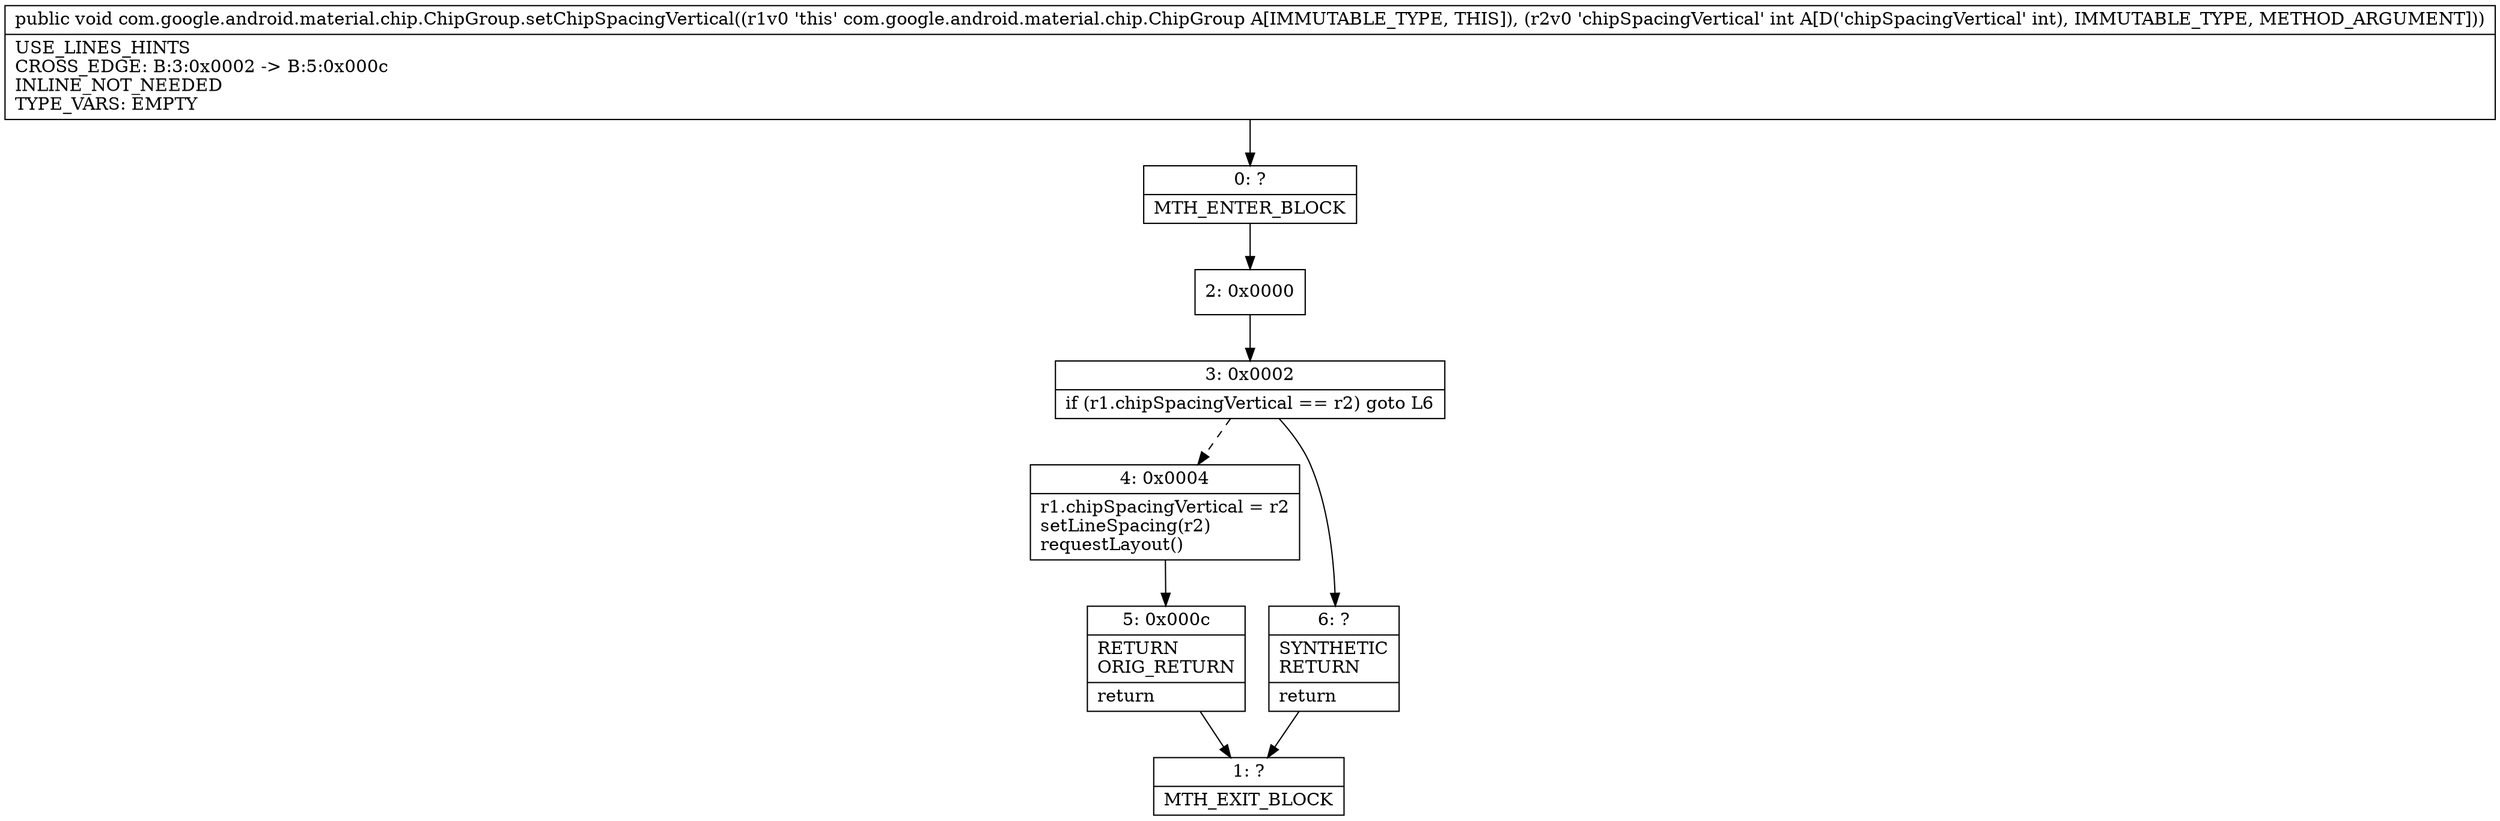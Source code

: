 digraph "CFG forcom.google.android.material.chip.ChipGroup.setChipSpacingVertical(I)V" {
Node_0 [shape=record,label="{0\:\ ?|MTH_ENTER_BLOCK\l}"];
Node_2 [shape=record,label="{2\:\ 0x0000}"];
Node_3 [shape=record,label="{3\:\ 0x0002|if (r1.chipSpacingVertical == r2) goto L6\l}"];
Node_4 [shape=record,label="{4\:\ 0x0004|r1.chipSpacingVertical = r2\lsetLineSpacing(r2)\lrequestLayout()\l}"];
Node_5 [shape=record,label="{5\:\ 0x000c|RETURN\lORIG_RETURN\l|return\l}"];
Node_1 [shape=record,label="{1\:\ ?|MTH_EXIT_BLOCK\l}"];
Node_6 [shape=record,label="{6\:\ ?|SYNTHETIC\lRETURN\l|return\l}"];
MethodNode[shape=record,label="{public void com.google.android.material.chip.ChipGroup.setChipSpacingVertical((r1v0 'this' com.google.android.material.chip.ChipGroup A[IMMUTABLE_TYPE, THIS]), (r2v0 'chipSpacingVertical' int A[D('chipSpacingVertical' int), IMMUTABLE_TYPE, METHOD_ARGUMENT]))  | USE_LINES_HINTS\lCROSS_EDGE: B:3:0x0002 \-\> B:5:0x000c\lINLINE_NOT_NEEDED\lTYPE_VARS: EMPTY\l}"];
MethodNode -> Node_0;Node_0 -> Node_2;
Node_2 -> Node_3;
Node_3 -> Node_4[style=dashed];
Node_3 -> Node_6;
Node_4 -> Node_5;
Node_5 -> Node_1;
Node_6 -> Node_1;
}

